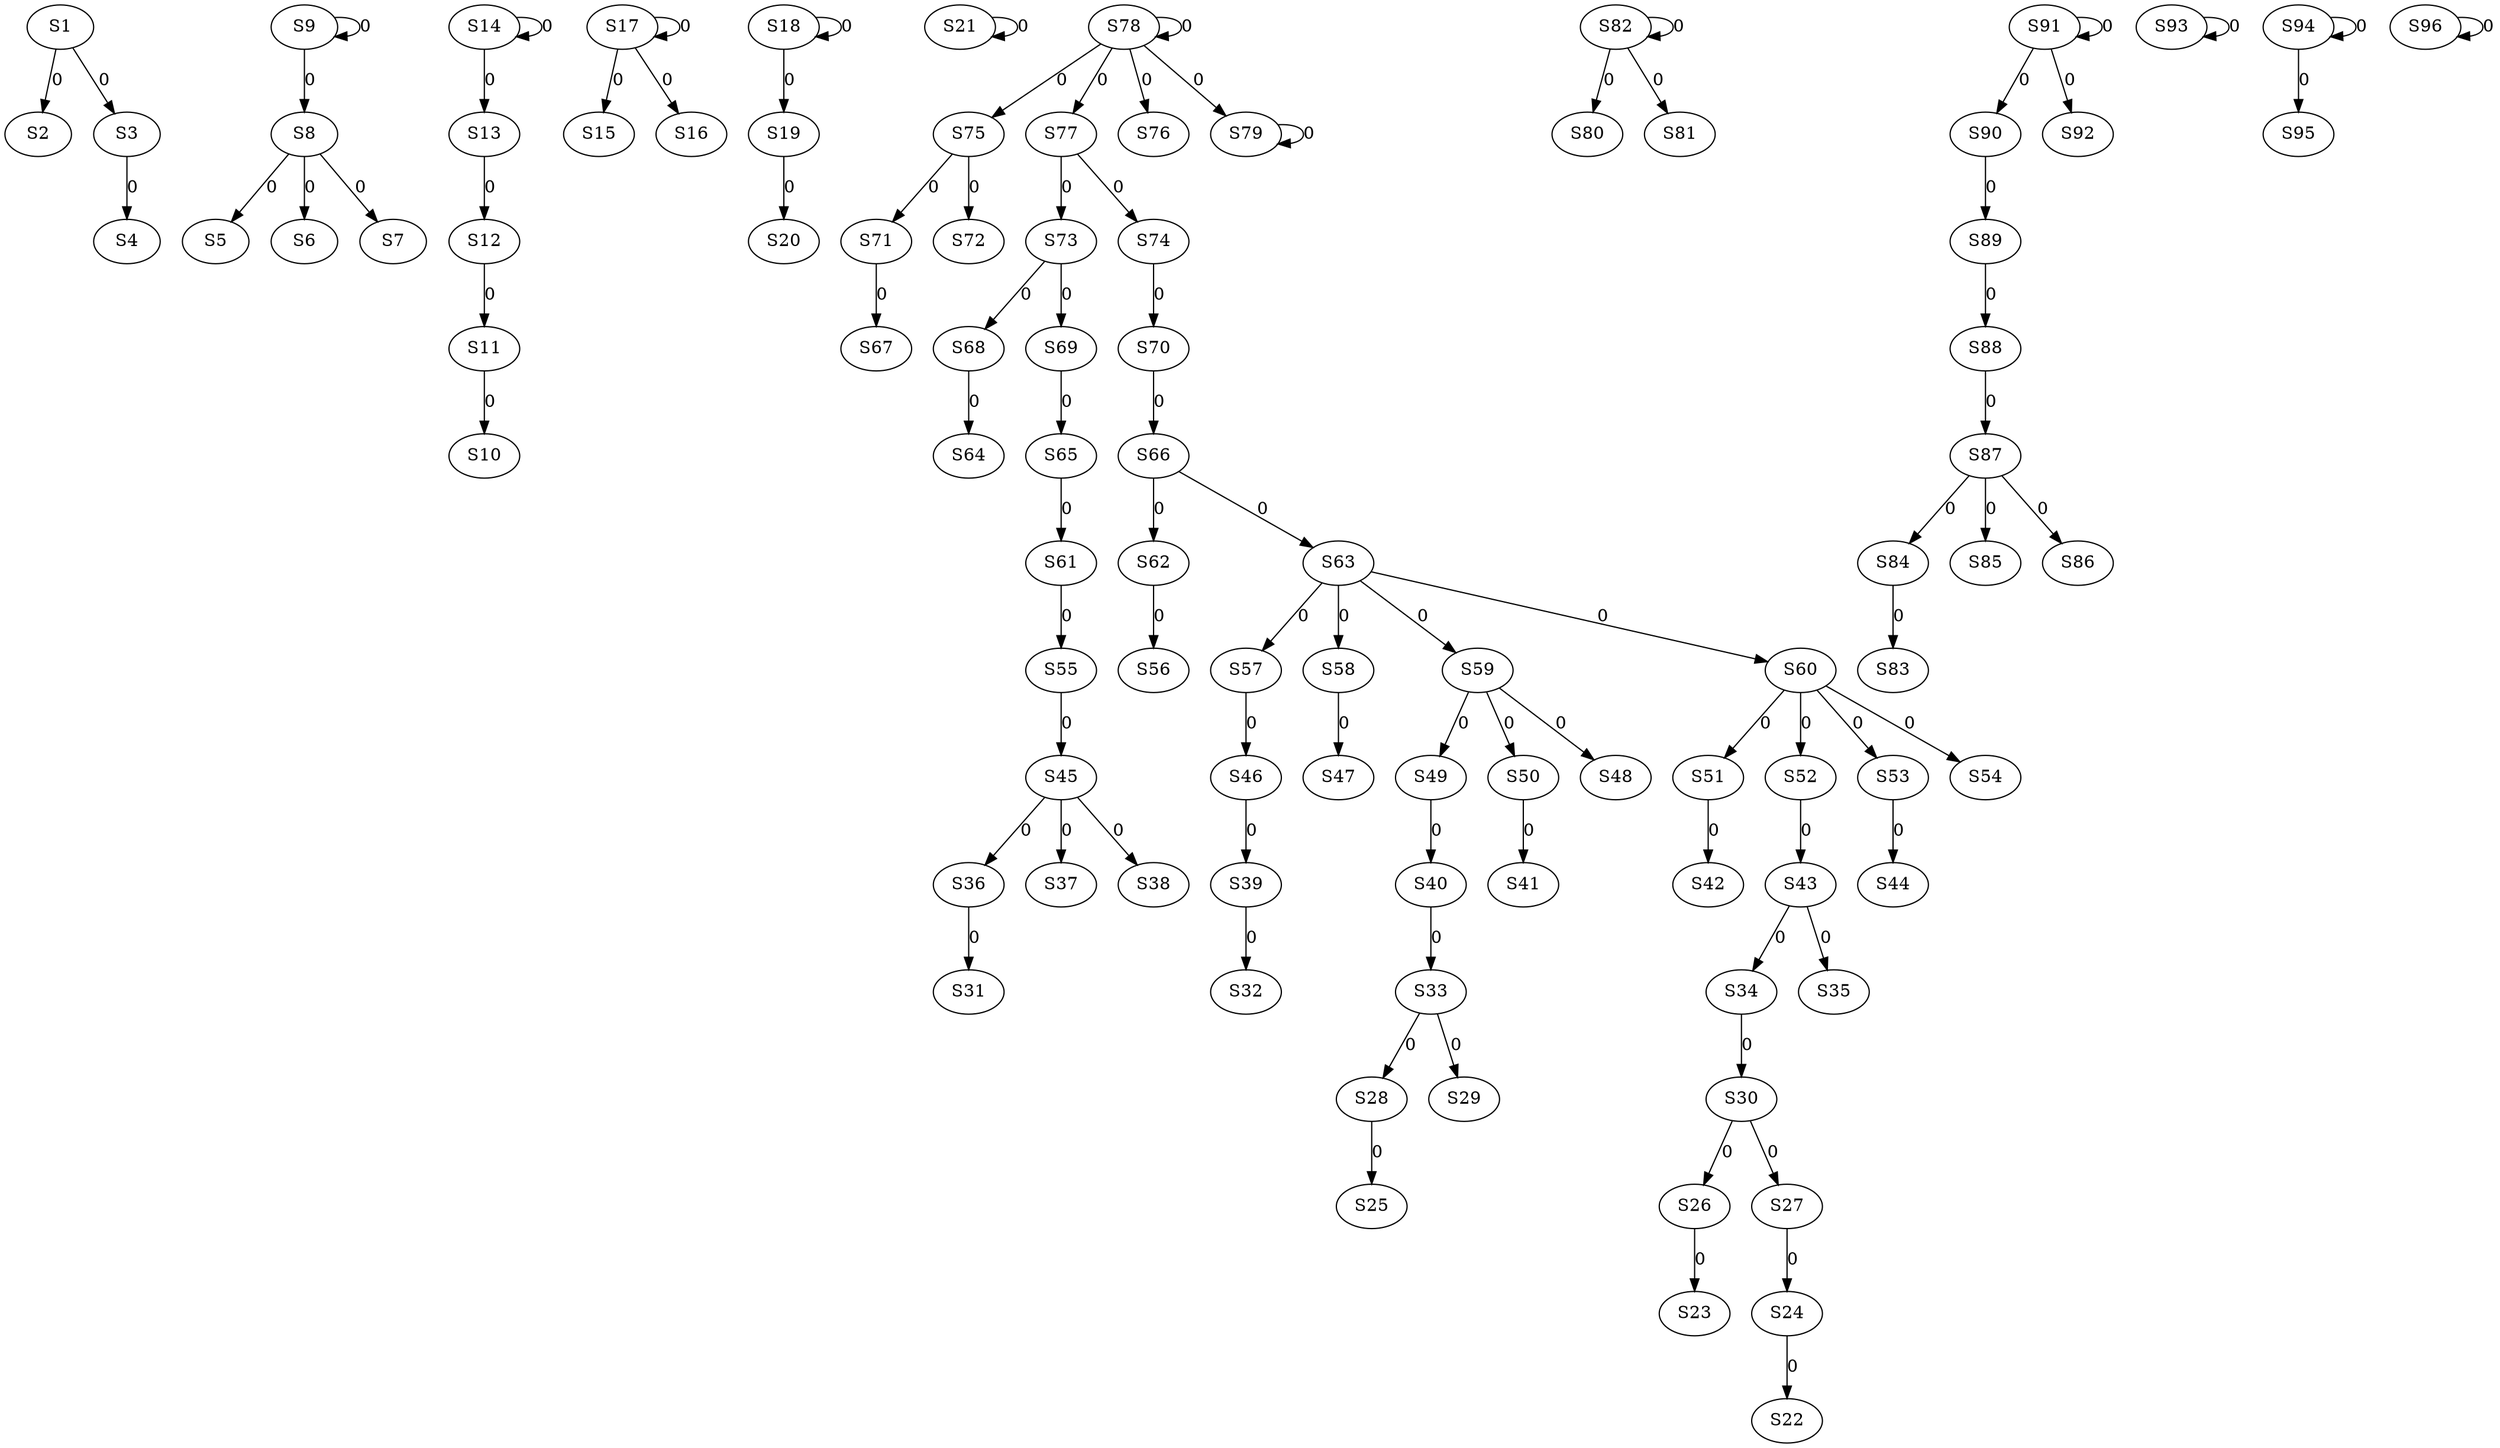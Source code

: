 strict digraph {
	S1 -> S2 [ label = 0 ];
	S1 -> S3 [ label = 0 ];
	S3 -> S4 [ label = 0 ];
	S8 -> S5 [ label = 0 ];
	S8 -> S6 [ label = 0 ];
	S8 -> S7 [ label = 0 ];
	S9 -> S8 [ label = 0 ];
	S9 -> S9 [ label = 0 ];
	S11 -> S10 [ label = 0 ];
	S12 -> S11 [ label = 0 ];
	S13 -> S12 [ label = 0 ];
	S14 -> S13 [ label = 0 ];
	S14 -> S14 [ label = 0 ];
	S17 -> S15 [ label = 0 ];
	S17 -> S16 [ label = 0 ];
	S17 -> S17 [ label = 0 ];
	S18 -> S18 [ label = 0 ];
	S18 -> S19 [ label = 0 ];
	S19 -> S20 [ label = 0 ];
	S21 -> S21 [ label = 0 ];
	S24 -> S22 [ label = 0 ];
	S26 -> S23 [ label = 0 ];
	S27 -> S24 [ label = 0 ];
	S28 -> S25 [ label = 0 ];
	S30 -> S26 [ label = 0 ];
	S30 -> S27 [ label = 0 ];
	S33 -> S28 [ label = 0 ];
	S33 -> S29 [ label = 0 ];
	S34 -> S30 [ label = 0 ];
	S36 -> S31 [ label = 0 ];
	S39 -> S32 [ label = 0 ];
	S40 -> S33 [ label = 0 ];
	S43 -> S34 [ label = 0 ];
	S43 -> S35 [ label = 0 ];
	S45 -> S36 [ label = 0 ];
	S45 -> S37 [ label = 0 ];
	S45 -> S38 [ label = 0 ];
	S46 -> S39 [ label = 0 ];
	S49 -> S40 [ label = 0 ];
	S50 -> S41 [ label = 0 ];
	S51 -> S42 [ label = 0 ];
	S52 -> S43 [ label = 0 ];
	S53 -> S44 [ label = 0 ];
	S55 -> S45 [ label = 0 ];
	S57 -> S46 [ label = 0 ];
	S58 -> S47 [ label = 0 ];
	S59 -> S48 [ label = 0 ];
	S59 -> S49 [ label = 0 ];
	S59 -> S50 [ label = 0 ];
	S60 -> S51 [ label = 0 ];
	S60 -> S52 [ label = 0 ];
	S60 -> S53 [ label = 0 ];
	S60 -> S54 [ label = 0 ];
	S61 -> S55 [ label = 0 ];
	S62 -> S56 [ label = 0 ];
	S63 -> S57 [ label = 0 ];
	S63 -> S58 [ label = 0 ];
	S63 -> S59 [ label = 0 ];
	S63 -> S60 [ label = 0 ];
	S65 -> S61 [ label = 0 ];
	S66 -> S62 [ label = 0 ];
	S66 -> S63 [ label = 0 ];
	S68 -> S64 [ label = 0 ];
	S69 -> S65 [ label = 0 ];
	S70 -> S66 [ label = 0 ];
	S71 -> S67 [ label = 0 ];
	S73 -> S68 [ label = 0 ];
	S73 -> S69 [ label = 0 ];
	S74 -> S70 [ label = 0 ];
	S75 -> S71 [ label = 0 ];
	S75 -> S72 [ label = 0 ];
	S77 -> S73 [ label = 0 ];
	S77 -> S74 [ label = 0 ];
	S78 -> S75 [ label = 0 ];
	S78 -> S76 [ label = 0 ];
	S78 -> S77 [ label = 0 ];
	S78 -> S78 [ label = 0 ];
	S78 -> S79 [ label = 0 ];
	S82 -> S80 [ label = 0 ];
	S82 -> S81 [ label = 0 ];
	S82 -> S82 [ label = 0 ];
	S84 -> S83 [ label = 0 ];
	S87 -> S84 [ label = 0 ];
	S87 -> S85 [ label = 0 ];
	S87 -> S86 [ label = 0 ];
	S88 -> S87 [ label = 0 ];
	S89 -> S88 [ label = 0 ];
	S90 -> S89 [ label = 0 ];
	S91 -> S90 [ label = 0 ];
	S91 -> S91 [ label = 0 ];
	S91 -> S92 [ label = 0 ];
	S93 -> S93 [ label = 0 ];
	S94 -> S94 [ label = 0 ];
	S94 -> S95 [ label = 0 ];
	S96 -> S96 [ label = 0 ];
	S79 -> S79 [ label = 0 ];
}